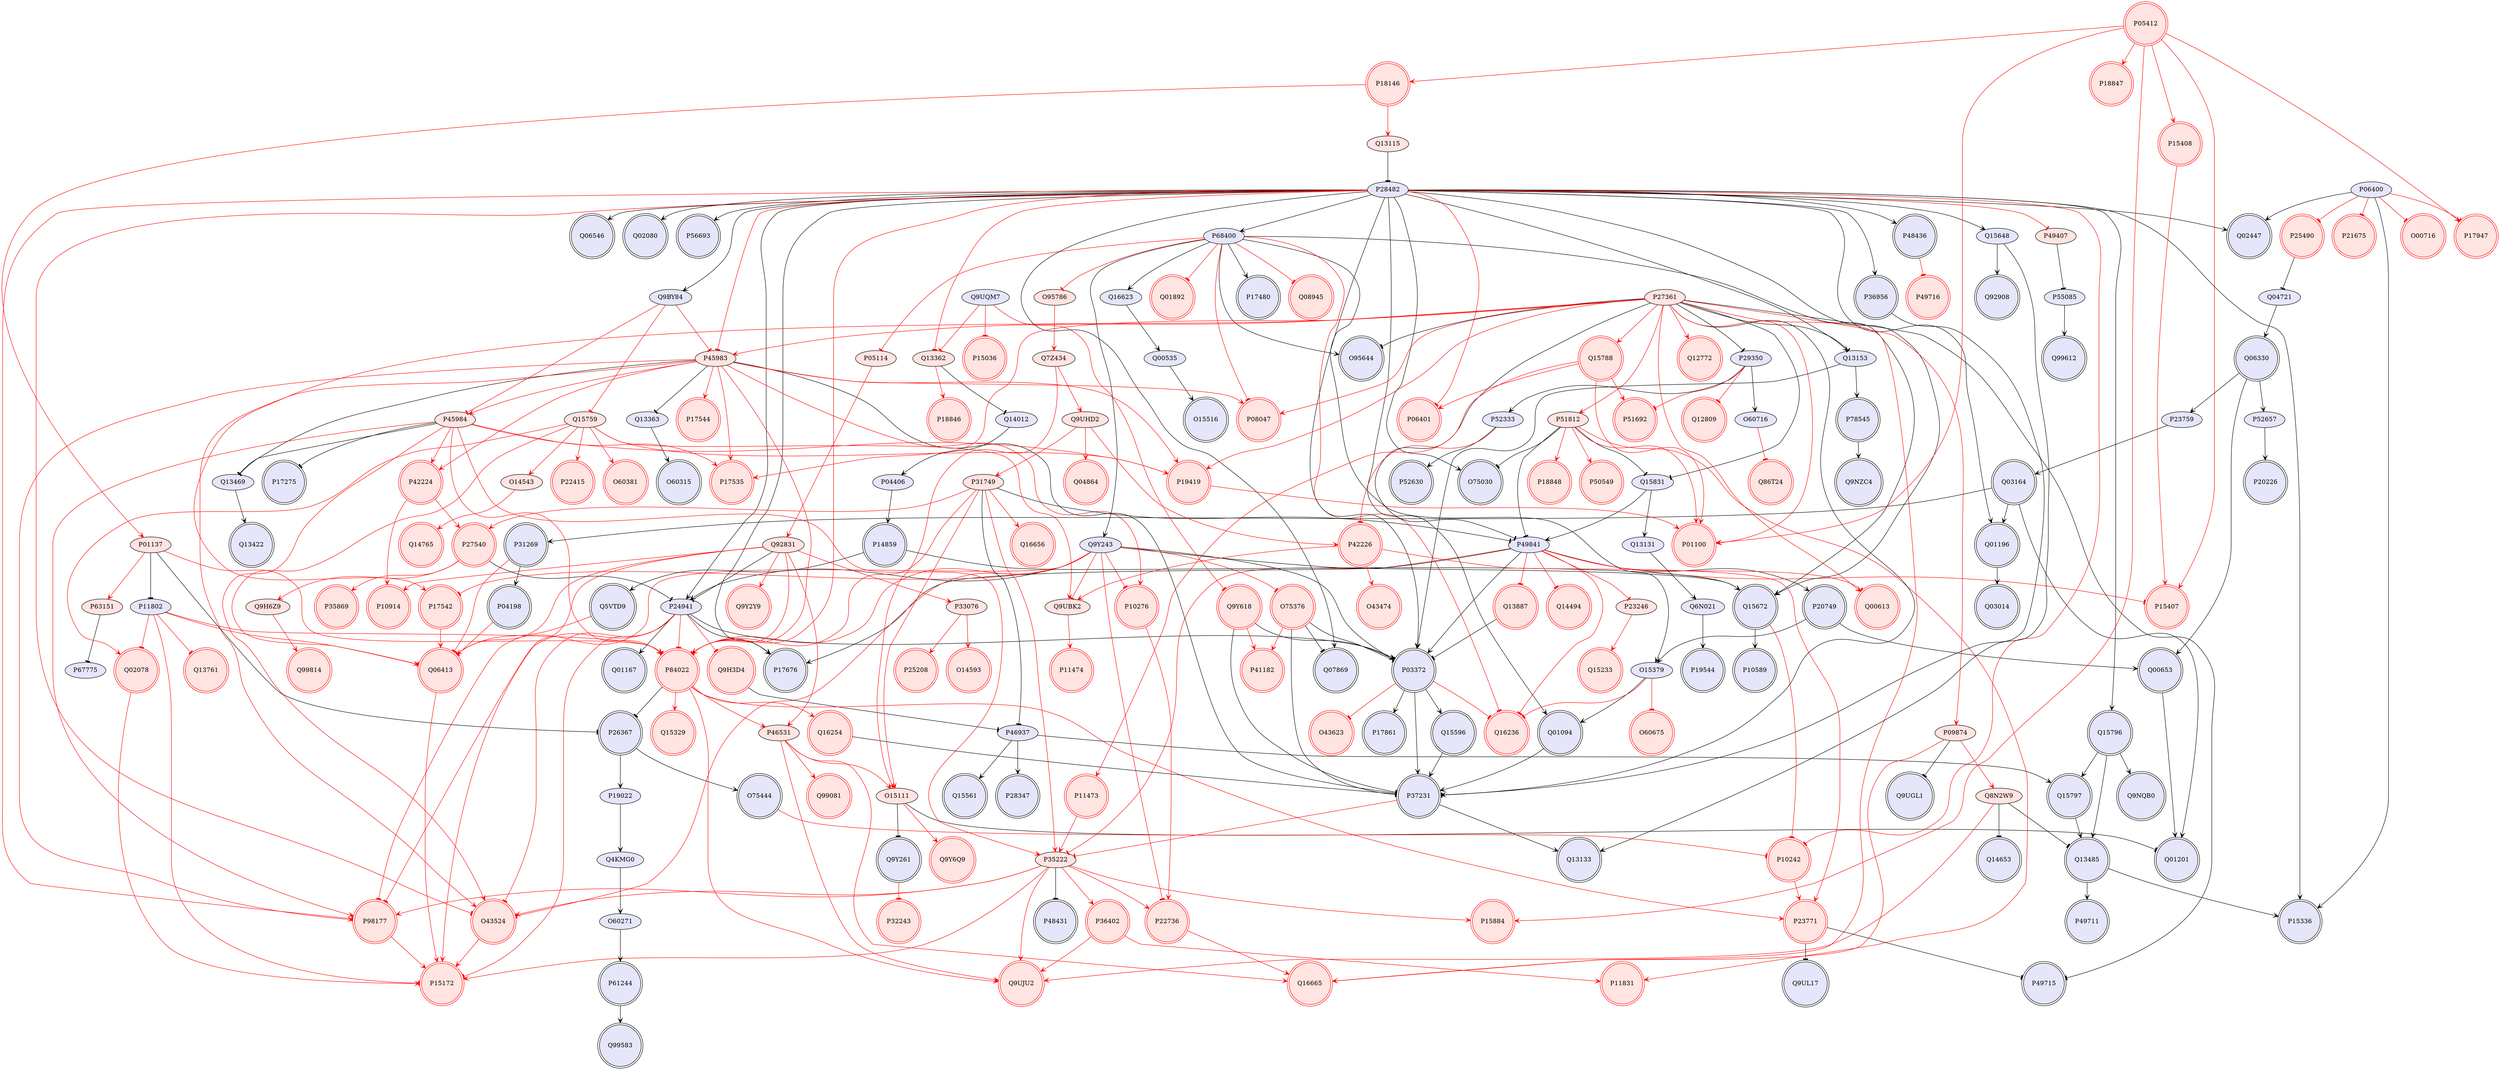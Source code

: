 digraph {

Q16623->Q00535 [penwidth=1, color=black, arrowhead="vee"]
Q00535->O15516 [penwidth=1, color=black, arrowhead="vee"]
P03372->P17861 [penwidth=1, color=black, arrowhead="vee"]
O15111->Q01201 [penwidth=1, color=black, arrowhead="tee"]
O15111->Q9Y261 [penwidth=1, color=black, arrowhead="tee"]
P51812->Q15831 [penwidth=1, color=black, arrowhead="tee"]
P51812->O75030 [penwidth=1, color=black, arrowhead="tee"]
P51812->P49841 [penwidth=1, color=black, arrowhead="tee"]
Q9Y243->P03372 [penwidth=1, color=black, arrowhead="vee"]
Q9Y243->P24941 [penwidth=1, color=black, arrowhead="vee"]
P68400->Q9Y243 [penwidth=1, color=black, arrowhead="vee"]
Q9Y243->Q15672 [penwidth=1, color=black, arrowhead="vee"]
Q13115->P28482 [penwidth=1, color=black, arrowhead="tee"]
P04406->P14859 [penwidth=1, color=black, arrowhead="vee"]
P27361->P49715 [penwidth=1, color=black, arrowhead="tee"]
P27361->P37231 [penwidth=1, color=black, arrowhead="tee"]
P27361->Q15831 [penwidth=1, color=black, arrowhead="tee"]
P27361->P29350 [penwidth=1, color=black, arrowhead="tee"]
P27361->Q13153 [penwidth=1, color=black, arrowhead="tee"]
P27361->P49841 [penwidth=1, color=black, arrowhead="tee"]
P27361->O95644 [penwidth=1, color=black, arrowhead="tee"]
Q15796->Q15797 [penwidth=1, color=black, arrowhead="vee"]
Q15796->Q13485 [penwidth=1, color=black, arrowhead="vee"]
Q15796->Q9NQB0 [penwidth=1, color=black, arrowhead="vee"]
P28482->Q15796 [penwidth=1, color=black, arrowhead="vee"]
P35222->P48431 [penwidth=1, color=black, arrowhead="tee"]
Q00653->Q01201 [penwidth=1, color=black, arrowhead="vee"]
P20749->Q00653 [penwidth=1, color=black, arrowhead="vee"]
Q15797->Q13485 [penwidth=1, color=black, arrowhead="vee"]
P46937->Q15797 [penwidth=1, color=black, arrowhead="vee"]
P45983->Q13363 [penwidth=1, color=black, arrowhead="tee"]
Q13363->O60315 [penwidth=1, color=black, arrowhead="vee"]
Q13485->P49711 [penwidth=1, color=black, arrowhead="vee"]
Q13485->P15336 [penwidth=1, color=black, arrowhead="vee"]
Q8N2W9->Q13485 [penwidth=1, color=black, arrowhead="tee"]
Q9H3D4->P46937 [penwidth=1, color=black, arrowhead="tee"]
P31749->P46937 [penwidth=1, color=black, arrowhead="tee"]
P46937->Q15561 [penwidth=1, color=black, arrowhead="vee"]
P46937->P28347 [penwidth=1, color=black, arrowhead="vee"]
P23771->P49715 [penwidth=1, color=black, arrowhead="tee"]
Q92831->P24941 [penwidth=1, color=black, arrowhead="tee"]
P25490->Q04721 [penwidth=1, color=black, arrowhead="tee"]
P03372->P37231 [penwidth=1, color=black, arrowhead="vee"]
Q9Y618->P03372 [penwidth=1, color=black, arrowhead="tee"]
O75376->P03372 [penwidth=1, color=black, arrowhead="tee"]
P24941->P03372 [penwidth=1, color=black, arrowhead="vee"]
P03372->Q15596 [penwidth=1, color=black, arrowhead="vee"]
Q13153->P03372 [penwidth=1, color=black, arrowhead="vee"]
P49841->P03372 [penwidth=1, color=black, arrowhead="vee"]
P28482->P03372 [penwidth=1, color=black, arrowhead="vee"]
Q13887->P03372 [penwidth=1, color=black, arrowhead="tee"]
P36956->P37231 [penwidth=1, color=black, arrowhead="vee"]
P28482->P36956 [penwidth=1, color=black, arrowhead="vee"]
Q9Y618->P37231 [penwidth=1, color=black, arrowhead="tee"]
O75376->P37231 [penwidth=1, color=black, arrowhead="tee"]
P45983->P37231 [penwidth=1, color=black, arrowhead="tee"]
Q15596->P37231 [penwidth=1, color=black, arrowhead="vee"]
P37231->Q13133 [penwidth=1, color=black, arrowhead="vee"]
P52333->P52630 [penwidth=1, color=black, arrowhead="vee"]
O75376->Q07869 [penwidth=1, color=black, arrowhead="tee"]
Q15831->P49841 [penwidth=1, color=black, arrowhead="vee"]
Q15831->Q13131 [penwidth=1, color=black, arrowhead="vee"]
P29350->P52333 [penwidth=1, color=black, arrowhead="vee"]
P29350->O60716 [penwidth=1, color=black, arrowhead="vee"]
P24941->P17676 [penwidth=1, color=black, arrowhead="vee"]
P28482->P24941 [penwidth=1, color=black, arrowhead="vee"]
P24941->Q01167 [penwidth=1, color=black, arrowhead="vee"]
P63151->P67775 [penwidth=1, color=black, arrowhead="tee"]
Q14012->P04406 [penwidth=1, color=black, arrowhead="vee"]
P68400->Q16623 [penwidth=1, color=black, arrowhead="vee"]
P52657->P20226 [penwidth=1, color=black, arrowhead="vee"]
P68400->O15379 [penwidth=1, color=black, arrowhead="vee"]
P20749->O15379 [penwidth=1, color=black, arrowhead="vee"]
O15379->Q01094 [penwidth=1, color=black, arrowhead="vee"]
Q8N2W9->Q14653 [penwidth=1, color=black, arrowhead="tee"]
P31749->P49841 [penwidth=1, color=black, arrowhead="tee"]
Q04721->Q06330 [penwidth=1, color=black, arrowhead="vee"]
Q06330->P23759 [penwidth=1, color=black, arrowhead="vee"]
Q06330->P52657 [penwidth=1, color=black, arrowhead="vee"]
P45983->Q13469 [penwidth=1, color=black, arrowhead="tee"]
P26367->O75444 [penwidth=1, color=black, arrowhead="vee"]
P23771->Q9UL17 [penwidth=1, color=black, arrowhead="tee"]
P61244->Q99583 [penwidth=1, color=black, arrowhead="vee"]
O60271->P61244 [penwidth=1, color=black, arrowhead="vee"]
Q03164->Q01201 [penwidth=1, color=black, arrowhead="vee"]
P45984->P17275 [penwidth=1, color=black, arrowhead="tee"]
P45984->Q13469 [penwidth=1, color=black, arrowhead="tee"]
P68400->Q15672 [penwidth=1, color=black, arrowhead="vee"]
P28482->P68400 [penwidth=1, color=black, arrowhead="vee"]
P68400->O95644 [penwidth=1, color=black, arrowhead="vee"]
P68400->P17480 [penwidth=1, color=black, arrowhead="vee"]
P49841->P20749 [penwidth=1, color=black, arrowhead="vee"]
P06400->P15336 [penwidth=1, color=black, arrowhead="vee"]
P28482->P15336 [penwidth=1, color=black, arrowhead="vee"]
P28482->Q01094 [penwidth=1, color=black, arrowhead="vee"]
P49407->P55085 [penwidth=1, color=black, arrowhead="tee"]
P06400->Q02447 [penwidth=1, color=black, arrowhead="vee"]
P28482->Q06546 [penwidth=1, color=black, arrowhead="vee"]
P28482->O75030 [penwidth=1, color=black, arrowhead="vee"]
P28482->Q13153 [penwidth=1, color=black, arrowhead="vee"]
Q13153->P78545 [penwidth=1, color=black, arrowhead="vee"]
P49841->P17676 [penwidth=1, color=black, arrowhead="vee"]
P28482->P17676 [penwidth=1, color=black, arrowhead="vee"]
Q13362->Q14012 [penwidth=1, color=black, arrowhead="tee"]
P84022->P26367 [penwidth=1, color=black, arrowhead="tee"]
P28482->Q15672 [penwidth=1, color=black, arrowhead="vee"]
Q03164->P31269 [penwidth=1, color=black, arrowhead="vee"]
Q03164->Q01196 [penwidth=1, color=black, arrowhead="vee"]
P23759->Q03164 [penwidth=1, color=black, arrowhead="vee"]
P09874->Q9UGL1 [penwidth=1, color=black, arrowhead="tee"]
P28482->Q07869 [penwidth=1, color=black, arrowhead="vee"]
P28482->Q01196 [penwidth=1, color=black, arrowhead="vee"]
Q01196->Q03014 [penwidth=1, color=black, arrowhead="vee"]
P28482->Q02447 [penwidth=1, color=black, arrowhead="vee"]
P26367->P19022 [penwidth=1, color=black, arrowhead="vee"]
P19022->Q4KMG0 [penwidth=1, color=black, arrowhead="vee"]
P28482->Q9BY84 [penwidth=1, color=black, arrowhead="vee"]
P28482->Q02080 [penwidth=1, color=black, arrowhead="vee"]
P28482->Q15648 [penwidth=1, color=black, arrowhead="vee"]
P28482->P56693 [penwidth=1, color=black, arrowhead="vee"]
Q4KMG0->O60271 [penwidth=1, color=black, arrowhead="vee"]
Q15648->Q13133 [penwidth=1, color=black, arrowhead="vee"]
Q13131->Q6N021 [penwidth=1, color=black, arrowhead="vee"]
Q13469->Q13422 [penwidth=1, color=black, arrowhead="vee"]
P78545->Q9NZC4 [penwidth=1, color=black, arrowhead="vee"]
Q6N021->P19544 [penwidth=1, color=black, arrowhead="vee"]
Q15648->Q92908 [penwidth=1, color=black, arrowhead="vee"]
P14859->Q5VTD9 [penwidth=1, color=black, arrowhead="vee"]
P14859->Q15672 [penwidth=1, color=black, arrowhead="vee"]
Q01094->P37231 [penwidth=1, color=black, arrowhead="vee"]
Q06330->Q00653 [penwidth=1, color=black, arrowhead="vee"]
Q15672->P10589 [penwidth=1, color=black, arrowhead="vee"]
P55085->Q99612 [penwidth=1, color=black, arrowhead="vee"]
Q16254->P37231 [penwidth=1, color=black, arrowhead="tee"]
P28482->P48436 [penwidth=1, color=black, arrowhead="vee"]
P01137->P26367 [penwidth=1, color=black, arrowhead="tee"]
P01137->P11802 [penwidth=1, color=black, arrowhead="tee"]
P27540->P24941 [penwidth=1, color=black, arrowhead="tee"]
P31269->P04198 [penwidth=1, color=black, arrowhead="vee"]
P05412->P18847 [penwidth=1, color=red, arrowhead="vee"]
O15111->Q9Y6Q9 [penwidth=1, color=red, arrowhead="vee"]
P31749->O15111 [penwidth=1, color=red, arrowhead="vee"]
P46531->O15111 [penwidth=1, color=red, arrowhead="vee"]
Q7Z434->O15111 [penwidth=1, color=red, arrowhead="vee"]
P27361->P51812 [penwidth=1, color=red, arrowhead="vee"]
P51812->P18848 [penwidth=1, color=red, arrowhead="vee"]
P51812->P11831 [penwidth=1, color=red, arrowhead="vee"]
P51812->P01100 [penwidth=1, color=red, arrowhead="vee"]
P51812->P50549 [penwidth=1, color=red, arrowhead="vee"]
Q9Y243->O75376 [penwidth=1, color=red, arrowhead="tee"]
Q9Y243->P10276 [penwidth=1, color=red, arrowhead="tee"]
Q9Y243->Q9UBK2 [penwidth=1, color=red, arrowhead="tee"]
Q9Y243->P22736 [penwidth=1, color=red, arrowhead="tee"]
Q9Y243->P84022 [penwidth=1, color=red, arrowhead="tee"]
Q9Y243->O43524 [penwidth=1, color=red, arrowhead="tee"]
Q9Y243->P98177 [penwidth=1, color=red, arrowhead="tee"]
Q9Y243->P17542 [penwidth=1, color=red, arrowhead="tee"]
P18146->Q13115 [penwidth=1, color=red, arrowhead="vee"]
P27361->Q00613 [penwidth=1, color=red, arrowhead="vee"]
P27361->Q15788 [penwidth=1, color=red, arrowhead="vee"]
P27361->P45983 [penwidth=1, color=red, arrowhead="vee"]
P27361->Q16665 [penwidth=1, color=red, arrowhead="vee"]
P27361->P09874 [penwidth=1, color=red, arrowhead="vee"]
P27361->Q12772 [penwidth=1, color=red, arrowhead="vee"]
P27361->P17535 [penwidth=1, color=red, arrowhead="vee"]
P27361->P01100 [penwidth=1, color=red, arrowhead="vee"]
P27361->P08047 [penwidth=1, color=red, arrowhead="vee"]
P27361->P17542 [penwidth=1, color=red, arrowhead="vee"]
P27361->P19419 [penwidth=1, color=red, arrowhead="vee"]
P29350->P51692 [penwidth=1, color=red, arrowhead="tee"]
Q15788->P51692 [penwidth=1, color=red, arrowhead="vee"]
P31749->Q16656 [penwidth=1, color=red, arrowhead="vee"]
P35222->Q9UJU2 [penwidth=1, color=red, arrowhead="vee"]
P35222->P15172 [penwidth=1, color=red, arrowhead="vee"]
P31749->P35222 [penwidth=1, color=red, arrowhead="vee"]
P45984->P35222 [penwidth=1, color=red, arrowhead="vee"]
P35222->P22736 [penwidth=1, color=red, arrowhead="vee"]
P35222->P36402 [penwidth=1, color=red, arrowhead="vee"]
P35222->O43524 [penwidth=1, color=red, arrowhead="vee"]
P11473->P35222 [penwidth=1, color=red, arrowhead="vee"]
P49841->P35222 [penwidth=1, color=red, arrowhead="tee"]
P35222->P98177 [penwidth=1, color=red, arrowhead="vee"]
P35222->P15884 [penwidth=1, color=red, arrowhead="vee"]
P42224->P27540 [penwidth=1, color=red, arrowhead="vee"]
P31749->P27540 [penwidth=1, color=red, arrowhead="vee"]
P27540->Q9H6Z9 [penwidth=1, color=red, arrowhead="vee"]
P27540->P35869 [penwidth=1, color=red, arrowhead="vee"]
Q9Y261->P32243 [penwidth=1, color=red, arrowhead="tee"]
Q92831->P15172 [penwidth=1, color=red, arrowhead="vee"]
Q92831->P10914 [penwidth=1, color=red, arrowhead="vee"]
Q92831->P46531 [penwidth=1, color=red, arrowhead="vee"]
Q92831->P84022 [penwidth=1, color=red, arrowhead="vee"]
P05114->Q92831 [penwidth=1, color=red, arrowhead="vee"]
Q92831->Q06413 [penwidth=1, color=red, arrowhead="vee"]
Q92831->P33076 [penwidth=1, color=red, arrowhead="vee"]
Q92831->Q9Y2Y9 [penwidth=1, color=red, arrowhead="vee"]
P06400->P25490 [penwidth=1, color=red, arrowhead="tee"]
P03372->Q16236 [penwidth=1, color=red, arrowhead="tee"]
P23246->Q15233 [penwidth=1, color=red, arrowhead="vee"]
P06400->O00716 [penwidth=1, color=red, arrowhead="tee"]
O14543->Q14765 [penwidth=1, color=red, arrowhead="vee"]
Q15759->O14543 [penwidth=1, color=red, arrowhead="vee"]
Q9UQM7->Q9Y618 [penwidth=1, color=red, arrowhead="tee"]
Q9Y618->P41182 [penwidth=1, color=red, arrowhead="vee"]
O75376->P41182 [penwidth=1, color=red, arrowhead="vee"]
P29350->Q12809 [penwidth=1, color=red, arrowhead="tee"]
P24941->Q9H3D4 [penwidth=1, color=red, arrowhead="tee"]
P24941->P15172 [penwidth=1, color=red, arrowhead="tee"]
P24941->P84022 [penwidth=1, color=red, arrowhead="tee"]
P24941->O43524 [penwidth=1, color=red, arrowhead="tee"]
P24941->P98177 [penwidth=1, color=red, arrowhead="tee"]
P05412->P18146 [penwidth=1, color=red, arrowhead="vee"]
P18146->P01137 [penwidth=1, color=red, arrowhead="vee"]
O15379->O60675 [penwidth=1, color=red, arrowhead="tee"]
O15379->Q16236 [penwidth=1, color=red, arrowhead="tee"]
P45983->P42224 [penwidth=1, color=red, arrowhead="vee"]
P45984->P42224 [penwidth=1, color=red, arrowhead="vee"]
P42224->P10914 [penwidth=1, color=red, arrowhead="vee"]
P49841->Q00613 [penwidth=1, color=red, arrowhead="tee"]
Q15788->P06401 [penwidth=1, color=red, arrowhead="vee"]
Q15788->P11473 [penwidth=1, color=red, arrowhead="vee"]
Q15788->P01100 [penwidth=1, color=red, arrowhead="vee"]
Q8N2W9->Q9UJU2 [penwidth=1, color=red, arrowhead="vee"]
P46531->Q9UJU2 [penwidth=1, color=red, arrowhead="vee"]
P84022->Q9UJU2 [penwidth=1, color=red, arrowhead="vee"]
P36402->Q9UJU2 [penwidth=1, color=red, arrowhead="vee"]
P05412->P15407 [penwidth=1, color=red, arrowhead="vee"]
P05412->P17947 [penwidth=1, color=red, arrowhead="vee"]
P05412->P01100 [penwidth=1, color=red, arrowhead="vee"]
P05412->P15884 [penwidth=1, color=red, arrowhead="vee"]
P05412->P15408 [penwidth=1, color=red, arrowhead="vee"]
P45983->P10276 [penwidth=1, color=red, arrowhead="vee"]
P10276->P22736 [penwidth=1, color=red, arrowhead="vee"]
Q02078->P15172 [penwidth=1, color=red, arrowhead="vee"]
P11802->P15172 [penwidth=1, color=red, arrowhead="tee"]
Q06413->P15172 [penwidth=1, color=red, arrowhead="vee"]
P31749->P84022 [penwidth=1, color=red, arrowhead="vee"]
Q9UHD2->P31749 [penwidth=1, color=red, arrowhead="vee"]
O75444->P10242 [penwidth=1, color=red, arrowhead="tee"]
P10242->P23771 [penwidth=1, color=red, arrowhead="vee"]
P28482->P10242 [penwidth=1, color=red, arrowhead="tee"]
P45983->P45984 [penwidth=1, color=red, arrowhead="vee"]
P45983->P84022 [penwidth=1, color=red, arrowhead="vee"]
P45983->O43524 [penwidth=1, color=red, arrowhead="vee"]
P45983->P17535 [penwidth=1, color=red, arrowhead="vee"]
P45983->P08047 [penwidth=1, color=red, arrowhead="vee"]
P45983->P98177 [penwidth=1, color=red, arrowhead="vee"]
P28482->P45983 [penwidth=1, color=red, arrowhead="tee"]
P45983->P17544 [penwidth=1, color=red, arrowhead="vee"]
Q9BY84->P45983 [penwidth=1, color=red, arrowhead="tee"]
P45983->P19419 [penwidth=1, color=red, arrowhead="vee"]
Q13362->P18846 [penwidth=1, color=red, arrowhead="vee"]
P42226->P23771 [penwidth=1, color=red, arrowhead="vee"]
P84022->P23771 [penwidth=1, color=red, arrowhead="vee"]
P36402->P11831 [penwidth=1, color=red, arrowhead="vee"]
Q9UQM7->Q13362 [penwidth=1, color=red, arrowhead="tee"]
Q9UQM7->P15036 [penwidth=1, color=red, arrowhead="tee"]
P52333->P42226 [penwidth=1, color=red, arrowhead="tee"]
Q9UHD2->P42226 [penwidth=1, color=red, arrowhead="vee"]
P45984->P84022 [penwidth=1, color=red, arrowhead="vee"]
P45984->O43524 [penwidth=1, color=red, arrowhead="vee"]
P45984->P17535 [penwidth=1, color=red, arrowhead="vee"]
P45984->P98177 [penwidth=1, color=red, arrowhead="vee"]
Q9BY84->P45984 [penwidth=1, color=red, arrowhead="tee"]
P45984->P19419 [penwidth=1, color=red, arrowhead="vee"]
P33076->P25208 [penwidth=1, color=red, arrowhead="vee"]
Q9H6Z9->Q99814 [penwidth=1, color=red, arrowhead="vee"]
Q15759->P22415 [penwidth=1, color=red, arrowhead="vee"]
P68400->Q08945 [penwidth=1, color=red, arrowhead="tee"]
P68400->Q16236 [penwidth=1, color=red, arrowhead="tee"]
P68400->P05114 [penwidth=1, color=red, arrowhead="tee"]
P68400->O95786 [penwidth=1, color=red, arrowhead="tee"]
P68400->P08047 [penwidth=1, color=red, arrowhead="tee"]
P68400->Q01892 [penwidth=1, color=red, arrowhead="tee"]
Q15759->Q9UBK2 [penwidth=1, color=red, arrowhead="vee"]
Q15759->Q02078 [penwidth=1, color=red, arrowhead="vee"]
Q15759->O60381 [penwidth=1, color=red, arrowhead="vee"]
Q9BY84->Q15759 [penwidth=1, color=red, arrowhead="tee"]
Q15759->P19419 [penwidth=1, color=red, arrowhead="vee"]
Q15759->Q06413 [penwidth=1, color=red, arrowhead="vee"]
P49841->P15407 [penwidth=1, color=red, arrowhead="tee"]
P15408->P15407 [penwidth=1, color=red, arrowhead="vee"]
P09874->Q8N2W9 [penwidth=1, color=red, arrowhead="vee"]
P46531->Q16665 [penwidth=1, color=red, arrowhead="vee"]
P84022->P46531 [penwidth=1, color=red, arrowhead="vee"]
P11802->Q13761 [penwidth=1, color=red, arrowhead="tee"]
P28482->P49407 [penwidth=1, color=red, arrowhead="tee"]
P06400->P17947 [penwidth=1, color=red, arrowhead="tee"]
P06400->P21675 [penwidth=1, color=red, arrowhead="tee"]
P28482->P06401 [penwidth=1, color=red, arrowhead="tee"]
Q7Z434->Q9UHD2 [penwidth=1, color=red, arrowhead="vee"]
O95786->Q7Z434 [penwidth=1, color=red, arrowhead="vee"]
Q9UBK2->P11474 [penwidth=1, color=red, arrowhead="vee"]
P11802->Q02078 [penwidth=1, color=red, arrowhead="tee"]
P22736->Q16665 [penwidth=1, color=red, arrowhead="vee"]
P09874->Q16665 [penwidth=1, color=red, arrowhead="vee"]
P49841->P23246 [penwidth=1, color=red, arrowhead="tee"]
P49841->Q16236 [penwidth=1, color=red, arrowhead="tee"]
Q9UHD2->Q04864 [penwidth=1, color=red, arrowhead="vee"]
P28482->Q13362 [penwidth=1, color=red, arrowhead="tee"]
P84022->Q15329 [penwidth=1, color=red, arrowhead="vee"]
P01137->P84022 [penwidth=1, color=red, arrowhead="vee"]
P84022->Q16254 [penwidth=1, color=red, arrowhead="vee"]
P28482->P84022 [penwidth=1, color=red, arrowhead="tee"]
P11802->P84022 [penwidth=1, color=red, arrowhead="tee"]
P28482->O43524 [penwidth=1, color=red, arrowhead="tee"]
P19419->P01100 [penwidth=1, color=red, arrowhead="vee"]
O60716->Q86T24 [penwidth=1, color=red, arrowhead="tee"]
P49841->Q13887 [penwidth=1, color=red, arrowhead="tee"]
P49841->Q14494 [penwidth=1, color=red, arrowhead="tee"]
P28482->P98177 [penwidth=1, color=red, arrowhead="tee"]
P01137->P63151 [penwidth=1, color=red, arrowhead="vee"]
P11802->Q06413 [penwidth=1, color=red, arrowhead="tee"]
P33076->O14593 [penwidth=1, color=red, arrowhead="vee"]
O43524->P15172 [penwidth=1, color=red, arrowhead="vee"]
P98177->P15172 [penwidth=1, color=red, arrowhead="vee"]
Q15672->P10242 [penwidth=1, color=red, arrowhead="tee"]
P17542->Q06413 [penwidth=1, color=red, arrowhead="vee"]
Q5VTD9->Q06413 [penwidth=1, color=red, arrowhead="tee"]
P04198->Q06413 [penwidth=1, color=red, arrowhead="tee"]
P31269->Q06413 [penwidth=1, color=red, arrowhead="tee"]
P46531->Q99081 [penwidth=1, color=red, arrowhead="vee"]
P42226->Q9UBK2 [penwidth=1, color=red, arrowhead="vee"]
P48436->P49716 [penwidth=1, color=red, arrowhead="tee"]
P37231->P35222 [penwidth=1, color=red, arrowhead="tee"]
P42226->O43474 [penwidth=1, color=red, arrowhead="vee"]
P03372->O43623 [penwidth=1, color=red, arrowhead="tee"]
P05412 [style=filled, color=red, fillcolor=mistyrose, shape=invhouse];
P35869 [style=filled, color=red, fillcolor=mistyrose, shape=doublecircle];
P27540 [style=filled, color=red, fillcolor=mistyrose, shape=doublecircle];
P18846 [style=filled, color=red, fillcolor=mistyrose, shape=doublecircle];
P15336 [style=filled, color=black, fillcolor=lavender, shape=doublecircle];
P18847 [style=filled, color=red, fillcolor=mistyrose, shape=doublecircle];
P18848 [style=filled, color=red, fillcolor=mistyrose, shape=doublecircle];
P17544 [style=filled, color=red, fillcolor=mistyrose, shape=doublecircle];
P20749 [style=filled, color=black, fillcolor=lavender, shape=doublecircle];
P41182 [style=filled, color=red, fillcolor=mistyrose, shape=doublecircle];
P49715 [style=filled, color=black, fillcolor=lavender, shape=doublecircle];
P17676 [style=filled, color=black, fillcolor=lavender, shape=doublecircle];
P49716 [style=filled, color=red, fillcolor=mistyrose, shape=doublecircle];
O15516 [style=filled, color=black, fillcolor=lavender, shape=doublecircle];
P49711 [style=filled, color=black, fillcolor=lavender, shape=doublecircle];
Q01094 [style=filled, color=black, fillcolor=lavender, shape=doublecircle];
O00716 [style=filled, color=red, fillcolor=mistyrose, shape=doublecircle];
Q16254 [style=filled, color=red, fillcolor=mistyrose, shape=doublecircle];
Q15329 [style=filled, color=red, fillcolor=mistyrose, shape=doublecircle];
P18146 [style=filled, color=red, fillcolor=mistyrose, shape=doublecircle];
Q9NZC4 [style=filled, color=black, fillcolor=lavender, shape=doublecircle];
P78545 [style=filled, color=black, fillcolor=lavender, shape=doublecircle];
P19419 [style=filled, color=red, fillcolor=mistyrose, shape=doublecircle];
Q99814 [style=filled, color=red, fillcolor=mistyrose, shape=doublecircle];
Q12809 [style=filled, color=red, fillcolor=mistyrose, shape=doublecircle];
P03372 [style=filled, color=black, fillcolor=lavender, shape=doublecircle];
P11474 [style=filled, color=red, fillcolor=mistyrose, shape=doublecircle];
P15036 [style=filled, color=red, fillcolor=mistyrose, shape=doublecircle];
P50549 [style=filled, color=red, fillcolor=mistyrose, shape=doublecircle];
P01100 [style=filled, color=red, fillcolor=mistyrose, shape=doublecircle];
P15407 [style=filled, color=red, fillcolor=mistyrose, shape=doublecircle];
P15408 [style=filled, color=red, fillcolor=mistyrose, shape=doublecircle];
Q9Y261 [style=filled, color=black, fillcolor=lavender, shape=doublecircle];
Q01167 [style=filled, color=black, fillcolor=lavender, shape=doublecircle];
O43524 [style=filled, color=red, fillcolor=mistyrose, shape=doublecircle];
P98177 [style=filled, color=red, fillcolor=mistyrose, shape=doublecircle];
Q06546 [style=filled, color=black, fillcolor=lavender, shape=doublecircle];
P23771 [style=filled, color=red, fillcolor=mistyrose, shape=doublecircle];
Q92908 [style=filled, color=black, fillcolor=lavender, shape=doublecircle];
Q5VTD9 [style=filled, color=black, fillcolor=lavender, shape=doublecircle];
O60381 [style=filled, color=red, fillcolor=mistyrose, shape=doublecircle];
Q03014 [style=filled, color=black, fillcolor=lavender, shape=doublecircle];
Q16665 [style=filled, color=red, fillcolor=mistyrose, shape=doublecircle];
P31269 [style=filled, color=black, fillcolor=lavender, shape=doublecircle];
Q00613 [style=filled, color=red, fillcolor=mistyrose, shape=doublecircle];
Q13422 [style=filled, color=black, fillcolor=lavender, shape=doublecircle];
P10914 [style=filled, color=red, fillcolor=mistyrose, shape=doublecircle];
Q14653 [style=filled, color=black, fillcolor=lavender, shape=doublecircle];
P05412 [style=filled, color=red, fillcolor=mistyrose, shape=doublecircle];
P17275 [style=filled, color=black, fillcolor=lavender, shape=doublecircle];
P17535 [style=filled, color=red, fillcolor=mistyrose, shape=doublecircle];
Q9UGL1 [style=filled, color=black, fillcolor=lavender, shape=doublecircle];
Q9Y2Y9 [style=filled, color=red, fillcolor=mistyrose, shape=doublecircle];
O43474 [style=filled, color=red, fillcolor=mistyrose, shape=doublecircle];
Q13887 [style=filled, color=red, fillcolor=mistyrose, shape=doublecircle];
Q99612 [style=filled, color=black, fillcolor=lavender, shape=doublecircle];
Q03164 [style=filled, color=black, fillcolor=lavender, shape=doublecircle];
Q9UJU2 [style=filled, color=red, fillcolor=mistyrose, shape=doublecircle];
O75444 [style=filled, color=black, fillcolor=lavender, shape=doublecircle];
O60675 [style=filled, color=red, fillcolor=mistyrose, shape=doublecircle];
P61244 [style=filled, color=black, fillcolor=lavender, shape=doublecircle];
Q02078 [style=filled, color=red, fillcolor=mistyrose, shape=doublecircle];
Q02080 [style=filled, color=black, fillcolor=lavender, shape=doublecircle];
Q06413 [style=filled, color=red, fillcolor=mistyrose, shape=doublecircle];
O75030 [style=filled, color=black, fillcolor=lavender, shape=doublecircle];
Q99583 [style=filled, color=black, fillcolor=lavender, shape=doublecircle];
P10242 [style=filled, color=red, fillcolor=mistyrose, shape=doublecircle];
P04198 [style=filled, color=black, fillcolor=lavender, shape=doublecircle];
P15172 [style=filled, color=red, fillcolor=mistyrose, shape=doublecircle];
Q15788 [style=filled, color=red, fillcolor=mistyrose, shape=doublecircle];
Q15596 [style=filled, color=black, fillcolor=lavender, shape=doublecircle];
Q9Y6Q9 [style=filled, color=red, fillcolor=mistyrose, shape=doublecircle];
O75376 [style=filled, color=red, fillcolor=mistyrose, shape=doublecircle];
O95644 [style=filled, color=black, fillcolor=lavender, shape=doublecircle];
Q16236 [style=filled, color=red, fillcolor=mistyrose, shape=doublecircle];
Q00653 [style=filled, color=black, fillcolor=lavender, shape=doublecircle];
P25208 [style=filled, color=red, fillcolor=mistyrose, shape=doublecircle];
Q15233 [style=filled, color=red, fillcolor=mistyrose, shape=doublecircle];
Q13133 [style=filled, color=black, fillcolor=lavender, shape=doublecircle];
P10589 [style=filled, color=black, fillcolor=lavender, shape=doublecircle];
Q9Y618 [style=filled, color=red, fillcolor=mistyrose, shape=doublecircle];
P22736 [style=filled, color=red, fillcolor=mistyrose, shape=doublecircle];
Q14494 [style=filled, color=red, fillcolor=mistyrose, shape=doublecircle];
Q16656 [style=filled, color=red, fillcolor=mistyrose, shape=doublecircle];
P32243 [style=filled, color=red, fillcolor=mistyrose, shape=doublecircle];
P26367 [style=filled, color=black, fillcolor=lavender, shape=doublecircle];
P06401 [style=filled, color=red, fillcolor=mistyrose, shape=doublecircle];
P14859 [style=filled, color=black, fillcolor=lavender, shape=doublecircle];
Q07869 [style=filled, color=black, fillcolor=lavender, shape=doublecircle];
P37231 [style=filled, color=black, fillcolor=lavender, shape=doublecircle];
P10276 [style=filled, color=red, fillcolor=mistyrose, shape=doublecircle];
Q06330 [style=filled, color=black, fillcolor=lavender, shape=doublecircle];
Q04864 [style=filled, color=red, fillcolor=mistyrose, shape=doublecircle];
Q01201 [style=filled, color=black, fillcolor=lavender, shape=doublecircle];
O14593 [style=filled, color=red, fillcolor=mistyrose, shape=doublecircle];
Q01196 [style=filled, color=black, fillcolor=lavender, shape=doublecircle];
Q13761 [style=filled, color=red, fillcolor=mistyrose, shape=doublecircle];
Q15797 [style=filled, color=black, fillcolor=lavender, shape=doublecircle];
Q15796 [style=filled, color=black, fillcolor=lavender, shape=doublecircle];
P84022 [style=filled, color=red, fillcolor=mistyrose, shape=doublecircle];
Q13485 [style=filled, color=black, fillcolor=lavender, shape=doublecircle];
O43623 [style=filled, color=red, fillcolor=mistyrose, shape=doublecircle];
P56693 [style=filled, color=black, fillcolor=lavender, shape=doublecircle];
P48431 [style=filled, color=black, fillcolor=lavender, shape=doublecircle];
P48436 [style=filled, color=black, fillcolor=lavender, shape=doublecircle];
P08047 [style=filled, color=red, fillcolor=mistyrose, shape=doublecircle];
Q02447 [style=filled, color=black, fillcolor=lavender, shape=doublecircle];
P17947 [style=filled, color=red, fillcolor=mistyrose, shape=doublecircle];
Q01892 [style=filled, color=red, fillcolor=mistyrose, shape=doublecircle];
P36956 [style=filled, color=black, fillcolor=lavender, shape=doublecircle];
Q12772 [style=filled, color=red, fillcolor=mistyrose, shape=doublecircle];
P11831 [style=filled, color=red, fillcolor=mistyrose, shape=doublecircle];
Q08945 [style=filled, color=red, fillcolor=mistyrose, shape=doublecircle];
P42224 [style=filled, color=red, fillcolor=mistyrose, shape=doublecircle];
P52630 [style=filled, color=black, fillcolor=lavender, shape=doublecircle];
Q14765 [style=filled, color=red, fillcolor=mistyrose, shape=doublecircle];
P51692 [style=filled, color=red, fillcolor=mistyrose, shape=doublecircle];
P42226 [style=filled, color=red, fillcolor=mistyrose, shape=doublecircle];
P21675 [style=filled, color=red, fillcolor=mistyrose, shape=doublecircle];
P17542 [style=filled, color=red, fillcolor=mistyrose, shape=doublecircle];
P20226 [style=filled, color=black, fillcolor=lavender, shape=doublecircle];
Q9UL17 [style=filled, color=black, fillcolor=lavender, shape=doublecircle];
Q99081 [style=filled, color=red, fillcolor=mistyrose, shape=doublecircle];
P15884 [style=filled, color=red, fillcolor=mistyrose, shape=doublecircle];
P36402 [style=filled, color=red, fillcolor=mistyrose, shape=doublecircle];
Q9NQB0 [style=filled, color=black, fillcolor=lavender, shape=doublecircle];
P28347 [style=filled, color=black, fillcolor=lavender, shape=doublecircle];
Q15561 [style=filled, color=black, fillcolor=lavender, shape=doublecircle];
Q9H3D4 [style=filled, color=red, fillcolor=mistyrose, shape=doublecircle];
Q15672 [style=filled, color=black, fillcolor=lavender, shape=doublecircle];
P17480 [style=filled, color=black, fillcolor=lavender, shape=doublecircle];
P22415 [style=filled, color=red, fillcolor=mistyrose, shape=doublecircle];
P11473 [style=filled, color=red, fillcolor=mistyrose, shape=doublecircle];
P19544 [style=filled, color=black, fillcolor=lavender, shape=doublecircle];
P17861 [style=filled, color=black, fillcolor=lavender, shape=doublecircle];
P25490 [style=filled, color=red, fillcolor=mistyrose, shape=doublecircle];
Q86T24 [style=filled, color=red, fillcolor=mistyrose, shape=doublecircle];
O60315 [style=filled, color=black, fillcolor=lavender, shape=doublecircle];
Q16623 [style=filled, fillcolor=lavender];
Q00535 [style=filled, fillcolor=lavender];
O15111 [style=filled, fillcolor=mistyrose];
P51812 [style=filled, fillcolor=mistyrose];
Q9Y243 [style=filled, fillcolor=lavender];
P68400 [style=filled, fillcolor=lavender];
Q13115 [style=filled, fillcolor=mistyrose];
P04406 [style=filled, fillcolor=lavender];
P27361 [style=filled, fillcolor=mistyrose];
P28482 [style=filled, fillcolor=lavender];
P35222 [style=filled, fillcolor=mistyrose];
P46937 [style=filled, fillcolor=lavender];
P45983 [style=filled, fillcolor=mistyrose];
Q13363 [style=filled, fillcolor=lavender];
Q8N2W9 [style=filled, fillcolor=mistyrose];
P31749 [style=filled, fillcolor=mistyrose];
Q92831 [style=filled, fillcolor=mistyrose];
P24941 [style=filled, fillcolor=lavender];
Q13153 [style=filled, fillcolor=lavender];
P49841 [style=filled, fillcolor=lavender];
P52333 [style=filled, fillcolor=lavender];
Q15831 [style=filled, fillcolor=lavender];
P29350 [style=filled, fillcolor=lavender];
P63151 [style=filled, fillcolor=mistyrose];
Q14012 [style=filled, fillcolor=lavender];
P52657 [style=filled, fillcolor=lavender];
O15379 [style=filled, fillcolor=lavender];
Q04721 [style=filled, fillcolor=lavender];
O60271 [style=filled, fillcolor=lavender];
P45984 [style=filled, fillcolor=mistyrose];
P06400 [style=filled, fillcolor=lavender];
P49407 [style=filled, fillcolor=mistyrose];
Q13362 [style=filled, fillcolor=mistyrose];
P23759 [style=filled, fillcolor=lavender];
P09874 [style=filled, fillcolor=mistyrose];
P19022 [style=filled, fillcolor=lavender];
Q4KMG0 [style=filled, fillcolor=lavender];
Q15648 [style=filled, fillcolor=lavender];
Q13131 [style=filled, fillcolor=lavender];
Q13469 [style=filled, fillcolor=lavender];
Q6N021 [style=filled, fillcolor=lavender];
P55085 [style=filled, fillcolor=lavender];
P01137 [style=filled, fillcolor=mistyrose];
P46531 [style=filled, fillcolor=mistyrose];
Q7Z434 [style=filled, fillcolor=mistyrose];
P05114 [style=filled, fillcolor=mistyrose];
P23246 [style=filled, fillcolor=mistyrose];
O14543 [style=filled, fillcolor=mistyrose];
Q15759 [style=filled, fillcolor=mistyrose];
Q9UQM7 [style=filled, fillcolor=lavender];
P11802 [style=filled, fillcolor=lavender];
Q9UHD2 [style=filled, fillcolor=mistyrose];
Q9BY84 [style=filled, fillcolor=lavender];
P33076 [style=filled, fillcolor=mistyrose];
Q9H6Z9 [style=filled, fillcolor=mistyrose];
O95786 [style=filled, fillcolor=mistyrose];
Q9UBK2 [style=filled, fillcolor=mistyrose];
O60716 [style=filled, fillcolor=lavender];
P67775 [style=filled, fillcolor=lavender];


}
